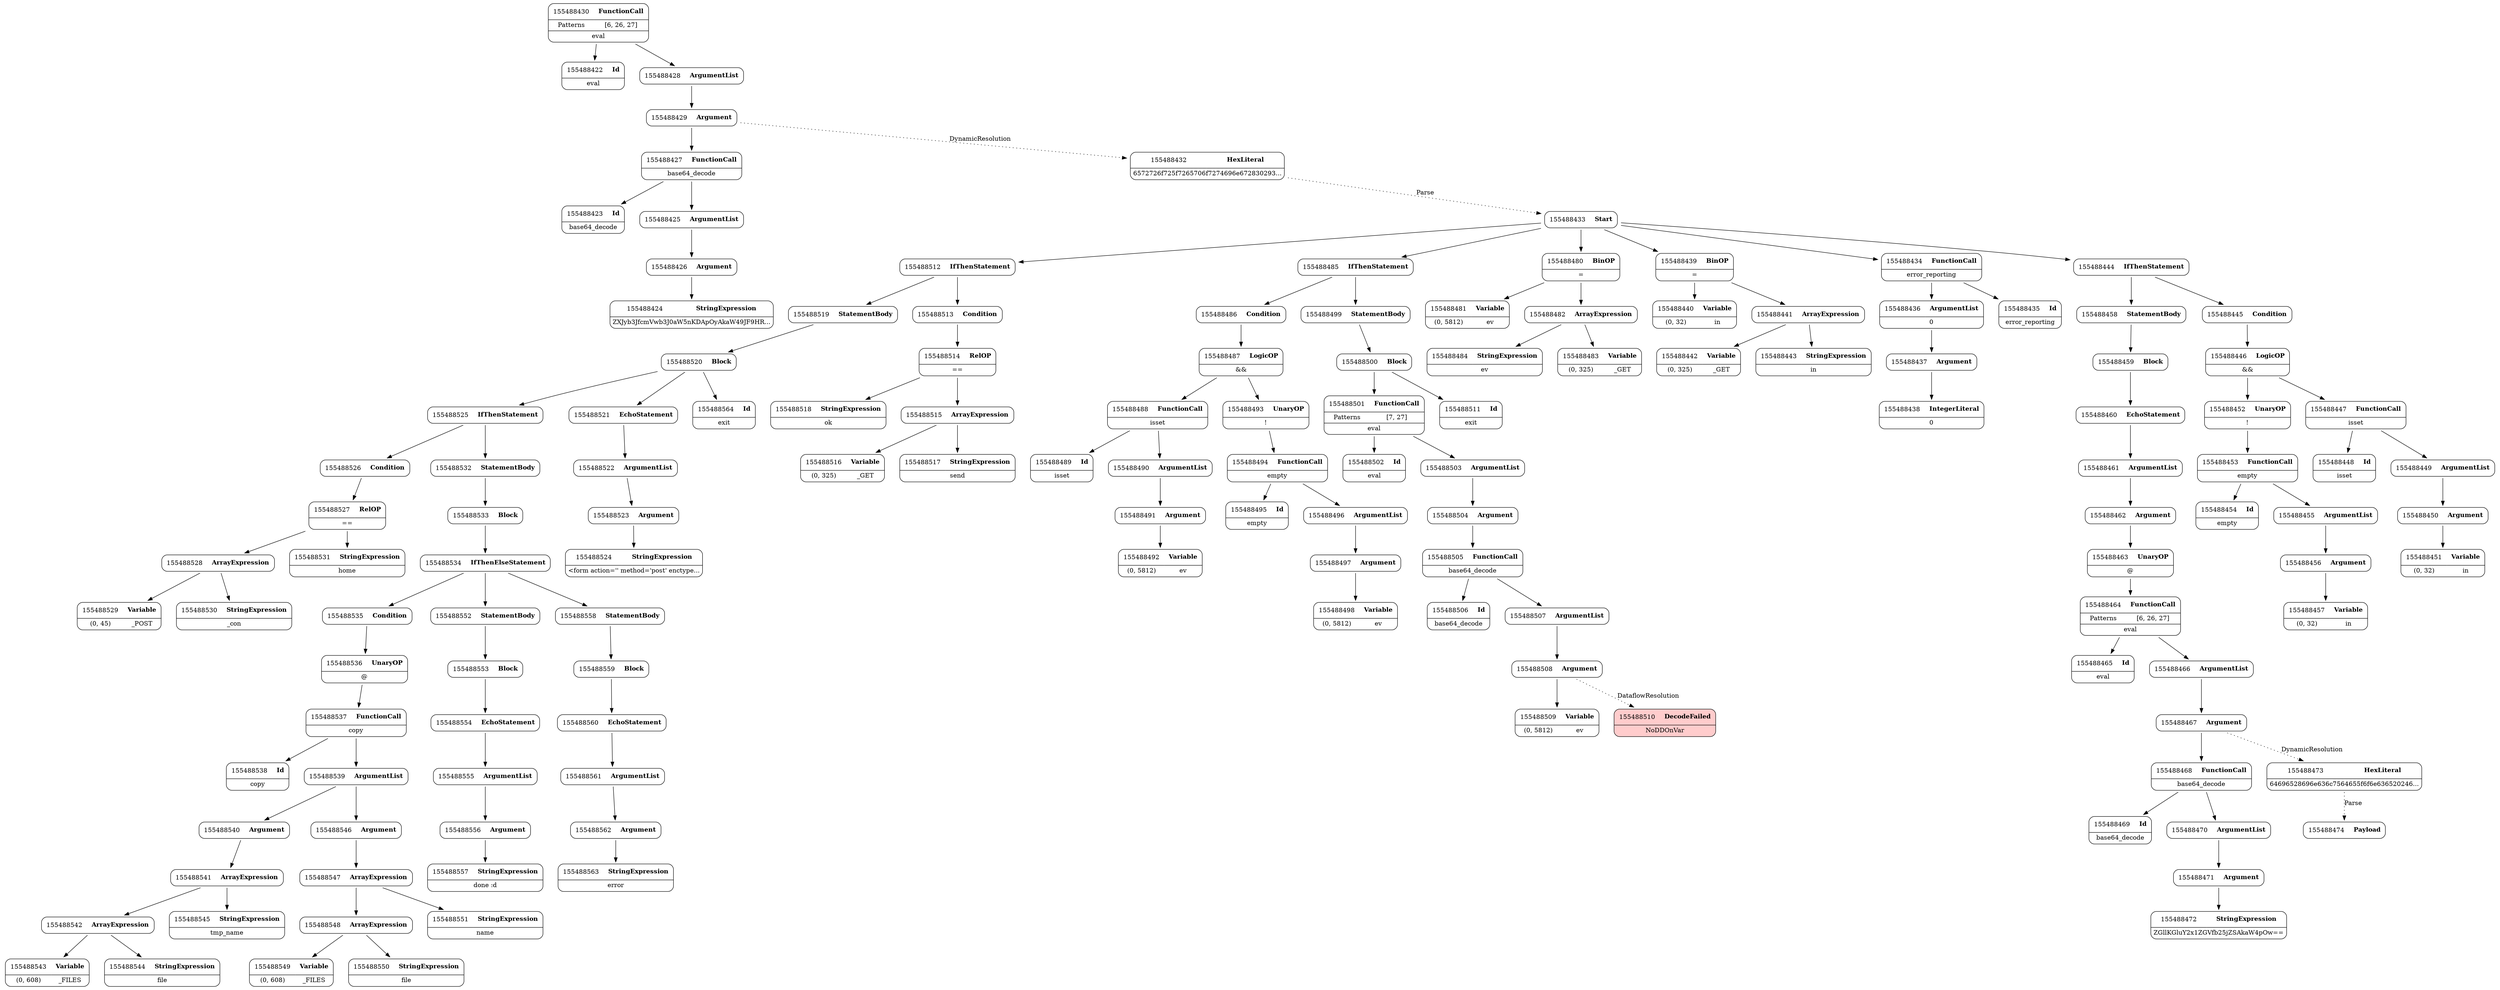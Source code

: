 digraph ast {
node [shape=none];
155488516 [label=<<TABLE border='1' cellspacing='0' cellpadding='10' style='rounded' ><TR><TD border='0'>155488516</TD><TD border='0'><B>Variable</B></TD></TR><HR/><TR><TD border='0' cellpadding='5'>(0, 325)</TD><TD border='0' cellpadding='5'>_GET</TD></TR></TABLE>>];
155488517 [label=<<TABLE border='1' cellspacing='0' cellpadding='10' style='rounded' ><TR><TD border='0'>155488517</TD><TD border='0'><B>StringExpression</B></TD></TR><HR/><TR><TD border='0' cellpadding='5' colspan='2'>send</TD></TR></TABLE>>];
155488518 [label=<<TABLE border='1' cellspacing='0' cellpadding='10' style='rounded' ><TR><TD border='0'>155488518</TD><TD border='0'><B>StringExpression</B></TD></TR><HR/><TR><TD border='0' cellpadding='5' colspan='2'>ok</TD></TR></TABLE>>];
155488519 [label=<<TABLE border='1' cellspacing='0' cellpadding='10' style='rounded' ><TR><TD border='0'>155488519</TD><TD border='0'><B>StatementBody</B></TD></TR></TABLE>>];
155488519 -> 155488520 [weight=2];
155488512 [label=<<TABLE border='1' cellspacing='0' cellpadding='10' style='rounded' ><TR><TD border='0'>155488512</TD><TD border='0'><B>IfThenStatement</B></TD></TR></TABLE>>];
155488512 -> 155488513 [weight=2];
155488512 -> 155488519 [weight=2];
155488513 [label=<<TABLE border='1' cellspacing='0' cellpadding='10' style='rounded' ><TR><TD border='0'>155488513</TD><TD border='0'><B>Condition</B></TD></TR></TABLE>>];
155488513 -> 155488514 [weight=2];
155488514 [label=<<TABLE border='1' cellspacing='0' cellpadding='10' style='rounded' ><TR><TD border='0'>155488514</TD><TD border='0'><B>RelOP</B></TD></TR><HR/><TR><TD border='0' cellpadding='5' colspan='2'>==</TD></TR></TABLE>>];
155488514 -> 155488515 [weight=2];
155488514 -> 155488518 [weight=2];
155488515 [label=<<TABLE border='1' cellspacing='0' cellpadding='10' style='rounded' ><TR><TD border='0'>155488515</TD><TD border='0'><B>ArrayExpression</B></TD></TR></TABLE>>];
155488515 -> 155488516 [weight=2];
155488515 -> 155488517 [weight=2];
155488524 [label=<<TABLE border='1' cellspacing='0' cellpadding='10' style='rounded' ><TR><TD border='0'>155488524</TD><TD border='0'><B>StringExpression</B></TD></TR><HR/><TR><TD border='0' cellpadding='5' colspan='2'>&lt;form action='' method='post' enctype...</TD></TR></TABLE>>];
155488525 [label=<<TABLE border='1' cellspacing='0' cellpadding='10' style='rounded' ><TR><TD border='0'>155488525</TD><TD border='0'><B>IfThenStatement</B></TD></TR></TABLE>>];
155488525 -> 155488526 [weight=2];
155488525 -> 155488532 [weight=2];
155488526 [label=<<TABLE border='1' cellspacing='0' cellpadding='10' style='rounded' ><TR><TD border='0'>155488526</TD><TD border='0'><B>Condition</B></TD></TR></TABLE>>];
155488526 -> 155488527 [weight=2];
155488527 [label=<<TABLE border='1' cellspacing='0' cellpadding='10' style='rounded' ><TR><TD border='0'>155488527</TD><TD border='0'><B>RelOP</B></TD></TR><HR/><TR><TD border='0' cellpadding='5' colspan='2'>==</TD></TR></TABLE>>];
155488527 -> 155488528 [weight=2];
155488527 -> 155488531 [weight=2];
155488520 [label=<<TABLE border='1' cellspacing='0' cellpadding='10' style='rounded' ><TR><TD border='0'>155488520</TD><TD border='0'><B>Block</B></TD></TR></TABLE>>];
155488520 -> 155488521 [weight=2];
155488520 -> 155488525 [weight=2];
155488520 -> 155488564 [weight=2];
155488521 [label=<<TABLE border='1' cellspacing='0' cellpadding='10' style='rounded' ><TR><TD border='0'>155488521</TD><TD border='0'><B>EchoStatement</B></TD></TR></TABLE>>];
155488521 -> 155488522 [weight=2];
155488522 [label=<<TABLE border='1' cellspacing='0' cellpadding='10' style='rounded' ><TR><TD border='0'>155488522</TD><TD border='0'><B>ArgumentList</B></TD></TR></TABLE>>];
155488522 -> 155488523 [weight=2];
155488523 [label=<<TABLE border='1' cellspacing='0' cellpadding='10' style='rounded' ><TR><TD border='0'>155488523</TD><TD border='0'><B>Argument</B></TD></TR></TABLE>>];
155488523 -> 155488524 [weight=2];
155488532 [label=<<TABLE border='1' cellspacing='0' cellpadding='10' style='rounded' ><TR><TD border='0'>155488532</TD><TD border='0'><B>StatementBody</B></TD></TR></TABLE>>];
155488532 -> 155488533 [weight=2];
155488533 [label=<<TABLE border='1' cellspacing='0' cellpadding='10' style='rounded' ><TR><TD border='0'>155488533</TD><TD border='0'><B>Block</B></TD></TR></TABLE>>];
155488533 -> 155488534 [weight=2];
155488534 [label=<<TABLE border='1' cellspacing='0' cellpadding='10' style='rounded' ><TR><TD border='0'>155488534</TD><TD border='0'><B>IfThenElseStatement</B></TD></TR></TABLE>>];
155488534 -> 155488535 [weight=2];
155488534 -> 155488552 [weight=2];
155488534 -> 155488558 [weight=2];
155488535 [label=<<TABLE border='1' cellspacing='0' cellpadding='10' style='rounded' ><TR><TD border='0'>155488535</TD><TD border='0'><B>Condition</B></TD></TR></TABLE>>];
155488535 -> 155488536 [weight=2];
155488528 [label=<<TABLE border='1' cellspacing='0' cellpadding='10' style='rounded' ><TR><TD border='0'>155488528</TD><TD border='0'><B>ArrayExpression</B></TD></TR></TABLE>>];
155488528 -> 155488529 [weight=2];
155488528 -> 155488530 [weight=2];
155488529 [label=<<TABLE border='1' cellspacing='0' cellpadding='10' style='rounded' ><TR><TD border='0'>155488529</TD><TD border='0'><B>Variable</B></TD></TR><HR/><TR><TD border='0' cellpadding='5'>(0, 45)</TD><TD border='0' cellpadding='5'>_POST</TD></TR></TABLE>>];
155488530 [label=<<TABLE border='1' cellspacing='0' cellpadding='10' style='rounded' ><TR><TD border='0'>155488530</TD><TD border='0'><B>StringExpression</B></TD></TR><HR/><TR><TD border='0' cellpadding='5' colspan='2'>_con</TD></TR></TABLE>>];
155488531 [label=<<TABLE border='1' cellspacing='0' cellpadding='10' style='rounded' ><TR><TD border='0'>155488531</TD><TD border='0'><B>StringExpression</B></TD></TR><HR/><TR><TD border='0' cellpadding='5' colspan='2'>home</TD></TR></TABLE>>];
155488540 [label=<<TABLE border='1' cellspacing='0' cellpadding='10' style='rounded' ><TR><TD border='0'>155488540</TD><TD border='0'><B>Argument</B></TD></TR></TABLE>>];
155488540 -> 155488541 [weight=2];
155488541 [label=<<TABLE border='1' cellspacing='0' cellpadding='10' style='rounded' ><TR><TD border='0'>155488541</TD><TD border='0'><B>ArrayExpression</B></TD></TR></TABLE>>];
155488541 -> 155488542 [weight=2];
155488541 -> 155488545 [weight=2];
155488542 [label=<<TABLE border='1' cellspacing='0' cellpadding='10' style='rounded' ><TR><TD border='0'>155488542</TD><TD border='0'><B>ArrayExpression</B></TD></TR></TABLE>>];
155488542 -> 155488543 [weight=2];
155488542 -> 155488544 [weight=2];
155488543 [label=<<TABLE border='1' cellspacing='0' cellpadding='10' style='rounded' ><TR><TD border='0'>155488543</TD><TD border='0'><B>Variable</B></TD></TR><HR/><TR><TD border='0' cellpadding='5'>(0, 608)</TD><TD border='0' cellpadding='5'>_FILES</TD></TR></TABLE>>];
155488536 [label=<<TABLE border='1' cellspacing='0' cellpadding='10' style='rounded' ><TR><TD border='0'>155488536</TD><TD border='0'><B>UnaryOP</B></TD></TR><HR/><TR><TD border='0' cellpadding='5' colspan='2'>@</TD></TR></TABLE>>];
155488536 -> 155488537 [weight=2];
155488537 [label=<<TABLE border='1' cellspacing='0' cellpadding='10' style='rounded' ><TR><TD border='0'>155488537</TD><TD border='0'><B>FunctionCall</B></TD></TR><HR/><TR><TD border='0' cellpadding='5' colspan='2'>copy</TD></TR></TABLE>>];
155488537 -> 155488538 [weight=2];
155488537 -> 155488539 [weight=2];
155488538 [label=<<TABLE border='1' cellspacing='0' cellpadding='10' style='rounded' ><TR><TD border='0'>155488538</TD><TD border='0'><B>Id</B></TD></TR><HR/><TR><TD border='0' cellpadding='5' colspan='2'>copy</TD></TR></TABLE>>];
155488539 [label=<<TABLE border='1' cellspacing='0' cellpadding='10' style='rounded' ><TR><TD border='0'>155488539</TD><TD border='0'><B>ArgumentList</B></TD></TR></TABLE>>];
155488539 -> 155488540 [weight=2];
155488539 -> 155488546 [weight=2];
155488548 [label=<<TABLE border='1' cellspacing='0' cellpadding='10' style='rounded' ><TR><TD border='0'>155488548</TD><TD border='0'><B>ArrayExpression</B></TD></TR></TABLE>>];
155488548 -> 155488549 [weight=2];
155488548 -> 155488550 [weight=2];
155488549 [label=<<TABLE border='1' cellspacing='0' cellpadding='10' style='rounded' ><TR><TD border='0'>155488549</TD><TD border='0'><B>Variable</B></TD></TR><HR/><TR><TD border='0' cellpadding='5'>(0, 608)</TD><TD border='0' cellpadding='5'>_FILES</TD></TR></TABLE>>];
155488550 [label=<<TABLE border='1' cellspacing='0' cellpadding='10' style='rounded' ><TR><TD border='0'>155488550</TD><TD border='0'><B>StringExpression</B></TD></TR><HR/><TR><TD border='0' cellpadding='5' colspan='2'>file</TD></TR></TABLE>>];
155488551 [label=<<TABLE border='1' cellspacing='0' cellpadding='10' style='rounded' ><TR><TD border='0'>155488551</TD><TD border='0'><B>StringExpression</B></TD></TR><HR/><TR><TD border='0' cellpadding='5' colspan='2'>name</TD></TR></TABLE>>];
155488544 [label=<<TABLE border='1' cellspacing='0' cellpadding='10' style='rounded' ><TR><TD border='0'>155488544</TD><TD border='0'><B>StringExpression</B></TD></TR><HR/><TR><TD border='0' cellpadding='5' colspan='2'>file</TD></TR></TABLE>>];
155488545 [label=<<TABLE border='1' cellspacing='0' cellpadding='10' style='rounded' ><TR><TD border='0'>155488545</TD><TD border='0'><B>StringExpression</B></TD></TR><HR/><TR><TD border='0' cellpadding='5' colspan='2'>tmp_name</TD></TR></TABLE>>];
155488546 [label=<<TABLE border='1' cellspacing='0' cellpadding='10' style='rounded' ><TR><TD border='0'>155488546</TD><TD border='0'><B>Argument</B></TD></TR></TABLE>>];
155488546 -> 155488547 [weight=2];
155488547 [label=<<TABLE border='1' cellspacing='0' cellpadding='10' style='rounded' ><TR><TD border='0'>155488547</TD><TD border='0'><B>ArrayExpression</B></TD></TR></TABLE>>];
155488547 -> 155488548 [weight=2];
155488547 -> 155488551 [weight=2];
155488556 [label=<<TABLE border='1' cellspacing='0' cellpadding='10' style='rounded' ><TR><TD border='0'>155488556</TD><TD border='0'><B>Argument</B></TD></TR></TABLE>>];
155488556 -> 155488557 [weight=2];
155488557 [label=<<TABLE border='1' cellspacing='0' cellpadding='10' style='rounded' ><TR><TD border='0'>155488557</TD><TD border='0'><B>StringExpression</B></TD></TR><HR/><TR><TD border='0' cellpadding='5' colspan='2'>done :d</TD></TR></TABLE>>];
155488558 [label=<<TABLE border='1' cellspacing='0' cellpadding='10' style='rounded' ><TR><TD border='0'>155488558</TD><TD border='0'><B>StatementBody</B></TD></TR></TABLE>>];
155488558 -> 155488559 [weight=2];
155488559 [label=<<TABLE border='1' cellspacing='0' cellpadding='10' style='rounded' ><TR><TD border='0'>155488559</TD><TD border='0'><B>Block</B></TD></TR></TABLE>>];
155488559 -> 155488560 [weight=2];
155488552 [label=<<TABLE border='1' cellspacing='0' cellpadding='10' style='rounded' ><TR><TD border='0'>155488552</TD><TD border='0'><B>StatementBody</B></TD></TR></TABLE>>];
155488552 -> 155488553 [weight=2];
155488553 [label=<<TABLE border='1' cellspacing='0' cellpadding='10' style='rounded' ><TR><TD border='0'>155488553</TD><TD border='0'><B>Block</B></TD></TR></TABLE>>];
155488553 -> 155488554 [weight=2];
155488554 [label=<<TABLE border='1' cellspacing='0' cellpadding='10' style='rounded' ><TR><TD border='0'>155488554</TD><TD border='0'><B>EchoStatement</B></TD></TR></TABLE>>];
155488554 -> 155488555 [weight=2];
155488555 [label=<<TABLE border='1' cellspacing='0' cellpadding='10' style='rounded' ><TR><TD border='0'>155488555</TD><TD border='0'><B>ArgumentList</B></TD></TR></TABLE>>];
155488555 -> 155488556 [weight=2];
155488564 [label=<<TABLE border='1' cellspacing='0' cellpadding='10' style='rounded' ><TR><TD border='0'>155488564</TD><TD border='0'><B>Id</B></TD></TR><HR/><TR><TD border='0' cellpadding='5' colspan='2'>exit</TD></TR></TABLE>>];
155488560 [label=<<TABLE border='1' cellspacing='0' cellpadding='10' style='rounded' ><TR><TD border='0'>155488560</TD><TD border='0'><B>EchoStatement</B></TD></TR></TABLE>>];
155488560 -> 155488561 [weight=2];
155488561 [label=<<TABLE border='1' cellspacing='0' cellpadding='10' style='rounded' ><TR><TD border='0'>155488561</TD><TD border='0'><B>ArgumentList</B></TD></TR></TABLE>>];
155488561 -> 155488562 [weight=2];
155488562 [label=<<TABLE border='1' cellspacing='0' cellpadding='10' style='rounded' ><TR><TD border='0'>155488562</TD><TD border='0'><B>Argument</B></TD></TR></TABLE>>];
155488562 -> 155488563 [weight=2];
155488563 [label=<<TABLE border='1' cellspacing='0' cellpadding='10' style='rounded' ><TR><TD border='0'>155488563</TD><TD border='0'><B>StringExpression</B></TD></TR><HR/><TR><TD border='0' cellpadding='5' colspan='2'>error</TD></TR></TABLE>>];
155488452 [label=<<TABLE border='1' cellspacing='0' cellpadding='10' style='rounded' ><TR><TD border='0'>155488452</TD><TD border='0'><B>UnaryOP</B></TD></TR><HR/><TR><TD border='0' cellpadding='5' colspan='2'>!</TD></TR></TABLE>>];
155488452 -> 155488453 [weight=2];
155488453 [label=<<TABLE border='1' cellspacing='0' cellpadding='10' style='rounded' ><TR><TD border='0'>155488453</TD><TD border='0'><B>FunctionCall</B></TD></TR><HR/><TR><TD border='0' cellpadding='5' colspan='2'>empty</TD></TR></TABLE>>];
155488453 -> 155488454 [weight=2];
155488453 -> 155488455 [weight=2];
155488454 [label=<<TABLE border='1' cellspacing='0' cellpadding='10' style='rounded' ><TR><TD border='0'>155488454</TD><TD border='0'><B>Id</B></TD></TR><HR/><TR><TD border='0' cellpadding='5' colspan='2'>empty</TD></TR></TABLE>>];
155488455 [label=<<TABLE border='1' cellspacing='0' cellpadding='10' style='rounded' ><TR><TD border='0'>155488455</TD><TD border='0'><B>ArgumentList</B></TD></TR></TABLE>>];
155488455 -> 155488456 [weight=2];
155488448 [label=<<TABLE border='1' cellspacing='0' cellpadding='10' style='rounded' ><TR><TD border='0'>155488448</TD><TD border='0'><B>Id</B></TD></TR><HR/><TR><TD border='0' cellpadding='5' colspan='2'>isset</TD></TR></TABLE>>];
155488449 [label=<<TABLE border='1' cellspacing='0' cellpadding='10' style='rounded' ><TR><TD border='0'>155488449</TD><TD border='0'><B>ArgumentList</B></TD></TR></TABLE>>];
155488449 -> 155488450 [weight=2];
155488450 [label=<<TABLE border='1' cellspacing='0' cellpadding='10' style='rounded' ><TR><TD border='0'>155488450</TD><TD border='0'><B>Argument</B></TD></TR></TABLE>>];
155488450 -> 155488451 [weight=2];
155488451 [label=<<TABLE border='1' cellspacing='0' cellpadding='10' style='rounded' ><TR><TD border='0'>155488451</TD><TD border='0'><B>Variable</B></TD></TR><HR/><TR><TD border='0' cellpadding='5'>(0, 32)</TD><TD border='0' cellpadding='5'>in</TD></TR></TABLE>>];
155488460 [label=<<TABLE border='1' cellspacing='0' cellpadding='10' style='rounded' ><TR><TD border='0'>155488460</TD><TD border='0'><B>EchoStatement</B></TD></TR></TABLE>>];
155488460 -> 155488461 [weight=2];
155488461 [label=<<TABLE border='1' cellspacing='0' cellpadding='10' style='rounded' ><TR><TD border='0'>155488461</TD><TD border='0'><B>ArgumentList</B></TD></TR></TABLE>>];
155488461 -> 155488462 [weight=2];
155488462 [label=<<TABLE border='1' cellspacing='0' cellpadding='10' style='rounded' ><TR><TD border='0'>155488462</TD><TD border='0'><B>Argument</B></TD></TR></TABLE>>];
155488462 -> 155488463 [weight=2];
155488463 [label=<<TABLE border='1' cellspacing='0' cellpadding='10' style='rounded' ><TR><TD border='0'>155488463</TD><TD border='0'><B>UnaryOP</B></TD></TR><HR/><TR><TD border='0' cellpadding='5' colspan='2'>@</TD></TR></TABLE>>];
155488463 -> 155488464 [weight=2];
155488456 [label=<<TABLE border='1' cellspacing='0' cellpadding='10' style='rounded' ><TR><TD border='0'>155488456</TD><TD border='0'><B>Argument</B></TD></TR></TABLE>>];
155488456 -> 155488457 [weight=2];
155488457 [label=<<TABLE border='1' cellspacing='0' cellpadding='10' style='rounded' ><TR><TD border='0'>155488457</TD><TD border='0'><B>Variable</B></TD></TR><HR/><TR><TD border='0' cellpadding='5'>(0, 32)</TD><TD border='0' cellpadding='5'>in</TD></TR></TABLE>>];
155488458 [label=<<TABLE border='1' cellspacing='0' cellpadding='10' style='rounded' ><TR><TD border='0'>155488458</TD><TD border='0'><B>StatementBody</B></TD></TR></TABLE>>];
155488458 -> 155488459 [weight=2];
155488459 [label=<<TABLE border='1' cellspacing='0' cellpadding='10' style='rounded' ><TR><TD border='0'>155488459</TD><TD border='0'><B>Block</B></TD></TR></TABLE>>];
155488459 -> 155488460 [weight=2];
155488468 [label=<<TABLE border='1' cellspacing='0' cellpadding='10' style='rounded' ><TR><TD border='0'>155488468</TD><TD border='0'><B>FunctionCall</B></TD></TR><HR/><TR><TD border='0' cellpadding='5' colspan='2'>base64_decode</TD></TR></TABLE>>];
155488468 -> 155488469 [weight=2];
155488468 -> 155488470 [weight=2];
155488469 [label=<<TABLE border='1' cellspacing='0' cellpadding='10' style='rounded' ><TR><TD border='0'>155488469</TD><TD border='0'><B>Id</B></TD></TR><HR/><TR><TD border='0' cellpadding='5' colspan='2'>base64_decode</TD></TR></TABLE>>];
155488470 [label=<<TABLE border='1' cellspacing='0' cellpadding='10' style='rounded' ><TR><TD border='0'>155488470</TD><TD border='0'><B>ArgumentList</B></TD></TR></TABLE>>];
155488470 -> 155488471 [weight=2];
155488471 [label=<<TABLE border='1' cellspacing='0' cellpadding='10' style='rounded' ><TR><TD border='0'>155488471</TD><TD border='0'><B>Argument</B></TD></TR></TABLE>>];
155488471 -> 155488472 [weight=2];
155488464 [label=<<TABLE border='1' cellspacing='0' cellpadding='10' style='rounded' ><TR><TD border='0'>155488464</TD><TD border='0'><B>FunctionCall</B></TD></TR><HR/><TR><TD border='0' cellpadding='5'>Patterns</TD><TD border='0' cellpadding='5'>[6, 26, 27]</TD></TR><HR/><TR><TD border='0' cellpadding='5' colspan='2'>eval</TD></TR></TABLE>>];
155488464 -> 155488465 [weight=2];
155488464 -> 155488466 [weight=2];
155488465 [label=<<TABLE border='1' cellspacing='0' cellpadding='10' style='rounded' ><TR><TD border='0'>155488465</TD><TD border='0'><B>Id</B></TD></TR><HR/><TR><TD border='0' cellpadding='5' colspan='2'>eval</TD></TR></TABLE>>];
155488466 [label=<<TABLE border='1' cellspacing='0' cellpadding='10' style='rounded' ><TR><TD border='0'>155488466</TD><TD border='0'><B>ArgumentList</B></TD></TR></TABLE>>];
155488466 -> 155488467 [weight=2];
155488467 [label=<<TABLE border='1' cellspacing='0' cellpadding='10' style='rounded' ><TR><TD border='0'>155488467</TD><TD border='0'><B>Argument</B></TD></TR></TABLE>>];
155488467 -> 155488468 [weight=2];
155488467 -> 155488473 [style=dotted,label=DynamicResolution];
155488472 [label=<<TABLE border='1' cellspacing='0' cellpadding='10' style='rounded' ><TR><TD border='0'>155488472</TD><TD border='0'><B>StringExpression</B></TD></TR><HR/><TR><TD border='0' cellpadding='5' colspan='2'>ZGllKGluY2x1ZGVfb25jZSAkaW4pOw==</TD></TR></TABLE>>];
155488473 [label=<<TABLE border='1' cellspacing='0' cellpadding='10' style='rounded' ><TR><TD border='0'>155488473</TD><TD border='0'><B>HexLiteral</B></TD></TR><HR/><TR><TD border='0' cellpadding='5' colspan='2'>64696528696e636c7564655f6f6e636520246...</TD></TR></TABLE>>];
155488473 -> 155488474 [style=dotted,label=Parse];
155488474 [label=<<TABLE border='1' cellspacing='0' cellpadding='10' style='rounded' ><TR><TD border='0'>155488474</TD><TD border='0'><B>Payload</B></TD></TR></TABLE>>];
155488484 [label=<<TABLE border='1' cellspacing='0' cellpadding='10' style='rounded' ><TR><TD border='0'>155488484</TD><TD border='0'><B>StringExpression</B></TD></TR><HR/><TR><TD border='0' cellpadding='5' colspan='2'>ev</TD></TR></TABLE>>];
155488485 [label=<<TABLE border='1' cellspacing='0' cellpadding='10' style='rounded' ><TR><TD border='0'>155488485</TD><TD border='0'><B>IfThenStatement</B></TD></TR></TABLE>>];
155488485 -> 155488486 [weight=2];
155488485 -> 155488499 [weight=2];
155488486 [label=<<TABLE border='1' cellspacing='0' cellpadding='10' style='rounded' ><TR><TD border='0'>155488486</TD><TD border='0'><B>Condition</B></TD></TR></TABLE>>];
155488486 -> 155488487 [weight=2];
155488487 [label=<<TABLE border='1' cellspacing='0' cellpadding='10' style='rounded' ><TR><TD border='0'>155488487</TD><TD border='0'><B>LogicOP</B></TD></TR><HR/><TR><TD border='0' cellpadding='5' colspan='2'>&amp;&amp;</TD></TR></TABLE>>];
155488487 -> 155488488 [weight=2];
155488487 -> 155488493 [weight=2];
155488480 [label=<<TABLE border='1' cellspacing='0' cellpadding='10' style='rounded' ><TR><TD border='0'>155488480</TD><TD border='0'><B>BinOP</B></TD></TR><HR/><TR><TD border='0' cellpadding='5' colspan='2'>=</TD></TR></TABLE>>];
155488480 -> 155488481 [weight=2];
155488480 -> 155488482 [weight=2];
155488481 [label=<<TABLE border='1' cellspacing='0' cellpadding='10' style='rounded' ><TR><TD border='0'>155488481</TD><TD border='0'><B>Variable</B></TD></TR><HR/><TR><TD border='0' cellpadding='5'>(0, 5812)</TD><TD border='0' cellpadding='5'>ev</TD></TR></TABLE>>];
155488482 [label=<<TABLE border='1' cellspacing='0' cellpadding='10' style='rounded' ><TR><TD border='0'>155488482</TD><TD border='0'><B>ArrayExpression</B></TD></TR></TABLE>>];
155488482 -> 155488483 [weight=2];
155488482 -> 155488484 [weight=2];
155488483 [label=<<TABLE border='1' cellspacing='0' cellpadding='10' style='rounded' ><TR><TD border='0'>155488483</TD><TD border='0'><B>Variable</B></TD></TR><HR/><TR><TD border='0' cellpadding='5'>(0, 325)</TD><TD border='0' cellpadding='5'>_GET</TD></TR></TABLE>>];
155488492 [label=<<TABLE border='1' cellspacing='0' cellpadding='10' style='rounded' ><TR><TD border='0'>155488492</TD><TD border='0'><B>Variable</B></TD></TR><HR/><TR><TD border='0' cellpadding='5'>(0, 5812)</TD><TD border='0' cellpadding='5'>ev</TD></TR></TABLE>>];
155488493 [label=<<TABLE border='1' cellspacing='0' cellpadding='10' style='rounded' ><TR><TD border='0'>155488493</TD><TD border='0'><B>UnaryOP</B></TD></TR><HR/><TR><TD border='0' cellpadding='5' colspan='2'>!</TD></TR></TABLE>>];
155488493 -> 155488494 [weight=2];
155488494 [label=<<TABLE border='1' cellspacing='0' cellpadding='10' style='rounded' ><TR><TD border='0'>155488494</TD><TD border='0'><B>FunctionCall</B></TD></TR><HR/><TR><TD border='0' cellpadding='5' colspan='2'>empty</TD></TR></TABLE>>];
155488494 -> 155488495 [weight=2];
155488494 -> 155488496 [weight=2];
155488495 [label=<<TABLE border='1' cellspacing='0' cellpadding='10' style='rounded' ><TR><TD border='0'>155488495</TD><TD border='0'><B>Id</B></TD></TR><HR/><TR><TD border='0' cellpadding='5' colspan='2'>empty</TD></TR></TABLE>>];
155488488 [label=<<TABLE border='1' cellspacing='0' cellpadding='10' style='rounded' ><TR><TD border='0'>155488488</TD><TD border='0'><B>FunctionCall</B></TD></TR><HR/><TR><TD border='0' cellpadding='5' colspan='2'>isset</TD></TR></TABLE>>];
155488488 -> 155488489 [weight=2];
155488488 -> 155488490 [weight=2];
155488489 [label=<<TABLE border='1' cellspacing='0' cellpadding='10' style='rounded' ><TR><TD border='0'>155488489</TD><TD border='0'><B>Id</B></TD></TR><HR/><TR><TD border='0' cellpadding='5' colspan='2'>isset</TD></TR></TABLE>>];
155488490 [label=<<TABLE border='1' cellspacing='0' cellpadding='10' style='rounded' ><TR><TD border='0'>155488490</TD><TD border='0'><B>ArgumentList</B></TD></TR></TABLE>>];
155488490 -> 155488491 [weight=2];
155488491 [label=<<TABLE border='1' cellspacing='0' cellpadding='10' style='rounded' ><TR><TD border='0'>155488491</TD><TD border='0'><B>Argument</B></TD></TR></TABLE>>];
155488491 -> 155488492 [weight=2];
155488500 [label=<<TABLE border='1' cellspacing='0' cellpadding='10' style='rounded' ><TR><TD border='0'>155488500</TD><TD border='0'><B>Block</B></TD></TR></TABLE>>];
155488500 -> 155488501 [weight=2];
155488500 -> 155488511 [weight=2];
155488501 [label=<<TABLE border='1' cellspacing='0' cellpadding='10' style='rounded' ><TR><TD border='0'>155488501</TD><TD border='0'><B>FunctionCall</B></TD></TR><HR/><TR><TD border='0' cellpadding='5'>Patterns</TD><TD border='0' cellpadding='5'>[7, 27]</TD></TR><HR/><TR><TD border='0' cellpadding='5' colspan='2'>eval</TD></TR></TABLE>>];
155488501 -> 155488502 [weight=2];
155488501 -> 155488503 [weight=2];
155488502 [label=<<TABLE border='1' cellspacing='0' cellpadding='10' style='rounded' ><TR><TD border='0'>155488502</TD><TD border='0'><B>Id</B></TD></TR><HR/><TR><TD border='0' cellpadding='5' colspan='2'>eval</TD></TR></TABLE>>];
155488503 [label=<<TABLE border='1' cellspacing='0' cellpadding='10' style='rounded' ><TR><TD border='0'>155488503</TD><TD border='0'><B>ArgumentList</B></TD></TR></TABLE>>];
155488503 -> 155488504 [weight=2];
155488496 [label=<<TABLE border='1' cellspacing='0' cellpadding='10' style='rounded' ><TR><TD border='0'>155488496</TD><TD border='0'><B>ArgumentList</B></TD></TR></TABLE>>];
155488496 -> 155488497 [weight=2];
155488497 [label=<<TABLE border='1' cellspacing='0' cellpadding='10' style='rounded' ><TR><TD border='0'>155488497</TD><TD border='0'><B>Argument</B></TD></TR></TABLE>>];
155488497 -> 155488498 [weight=2];
155488498 [label=<<TABLE border='1' cellspacing='0' cellpadding='10' style='rounded' ><TR><TD border='0'>155488498</TD><TD border='0'><B>Variable</B></TD></TR><HR/><TR><TD border='0' cellpadding='5'>(0, 5812)</TD><TD border='0' cellpadding='5'>ev</TD></TR></TABLE>>];
155488499 [label=<<TABLE border='1' cellspacing='0' cellpadding='10' style='rounded' ><TR><TD border='0'>155488499</TD><TD border='0'><B>StatementBody</B></TD></TR></TABLE>>];
155488499 -> 155488500 [weight=2];
155488508 [label=<<TABLE border='1' cellspacing='0' cellpadding='10' style='rounded' ><TR><TD border='0'>155488508</TD><TD border='0'><B>Argument</B></TD></TR></TABLE>>];
155488508 -> 155488509 [weight=2];
155488508 -> 155488510 [style=dotted,label=DataflowResolution];
155488509 [label=<<TABLE border='1' cellspacing='0' cellpadding='10' style='rounded' ><TR><TD border='0'>155488509</TD><TD border='0'><B>Variable</B></TD></TR><HR/><TR><TD border='0' cellpadding='5'>(0, 5812)</TD><TD border='0' cellpadding='5'>ev</TD></TR></TABLE>>];
155488510 [label=<<TABLE border='1' cellspacing='0' cellpadding='10' style='rounded' bgcolor='#FFCCCC' ><TR><TD border='0'>155488510</TD><TD border='0'><B>DecodeFailed</B></TD></TR><HR/><TR><TD border='0' cellpadding='5' colspan='2'>NoDDOnVar</TD></TR></TABLE>>];
155488511 [label=<<TABLE border='1' cellspacing='0' cellpadding='10' style='rounded' ><TR><TD border='0'>155488511</TD><TD border='0'><B>Id</B></TD></TR><HR/><TR><TD border='0' cellpadding='5' colspan='2'>exit</TD></TR></TABLE>>];
155488504 [label=<<TABLE border='1' cellspacing='0' cellpadding='10' style='rounded' ><TR><TD border='0'>155488504</TD><TD border='0'><B>Argument</B></TD></TR></TABLE>>];
155488504 -> 155488505 [weight=2];
155488505 [label=<<TABLE border='1' cellspacing='0' cellpadding='10' style='rounded' ><TR><TD border='0'>155488505</TD><TD border='0'><B>FunctionCall</B></TD></TR><HR/><TR><TD border='0' cellpadding='5' colspan='2'>base64_decode</TD></TR></TABLE>>];
155488505 -> 155488506 [weight=2];
155488505 -> 155488507 [weight=2];
155488506 [label=<<TABLE border='1' cellspacing='0' cellpadding='10' style='rounded' ><TR><TD border='0'>155488506</TD><TD border='0'><B>Id</B></TD></TR><HR/><TR><TD border='0' cellpadding='5' colspan='2'>base64_decode</TD></TR></TABLE>>];
155488507 [label=<<TABLE border='1' cellspacing='0' cellpadding='10' style='rounded' ><TR><TD border='0'>155488507</TD><TD border='0'><B>ArgumentList</B></TD></TR></TABLE>>];
155488507 -> 155488508 [weight=2];
155488422 [label=<<TABLE border='1' cellspacing='0' cellpadding='10' style='rounded' ><TR><TD border='0'>155488422</TD><TD border='0'><B>Id</B></TD></TR><HR/><TR><TD border='0' cellpadding='5' colspan='2'>eval</TD></TR></TABLE>>];
155488423 [label=<<TABLE border='1' cellspacing='0' cellpadding='10' style='rounded' ><TR><TD border='0'>155488423</TD><TD border='0'><B>Id</B></TD></TR><HR/><TR><TD border='0' cellpadding='5' colspan='2'>base64_decode</TD></TR></TABLE>>];
155488428 [label=<<TABLE border='1' cellspacing='0' cellpadding='10' style='rounded' ><TR><TD border='0'>155488428</TD><TD border='0'><B>ArgumentList</B></TD></TR></TABLE>>];
155488428 -> 155488429 [weight=2];
155488429 [label=<<TABLE border='1' cellspacing='0' cellpadding='10' style='rounded' ><TR><TD border='0'>155488429</TD><TD border='0'><B>Argument</B></TD></TR></TABLE>>];
155488429 -> 155488427 [weight=2];
155488429 -> 155488432 [style=dotted,label=DynamicResolution];
155488430 [label=<<TABLE border='1' cellspacing='0' cellpadding='10' style='rounded' ><TR><TD border='0'>155488430</TD><TD border='0'><B>FunctionCall</B></TD></TR><HR/><TR><TD border='0' cellpadding='5'>Patterns</TD><TD border='0' cellpadding='5'>[6, 26, 27]</TD></TR><HR/><TR><TD border='0' cellpadding='5' colspan='2'>eval</TD></TR></TABLE>>];
155488430 -> 155488422 [weight=2];
155488430 -> 155488428 [weight=2];
155488424 [label=<<TABLE border='1' cellspacing='0' cellpadding='10' style='rounded' ><TR><TD border='0'>155488424</TD><TD border='0'><B>StringExpression</B></TD></TR><HR/><TR><TD border='0' cellpadding='5' colspan='2'>ZXJyb3JfcmVwb3J0aW5nKDApOyAkaW49JF9HR...</TD></TR></TABLE>>];
155488425 [label=<<TABLE border='1' cellspacing='0' cellpadding='10' style='rounded' ><TR><TD border='0'>155488425</TD><TD border='0'><B>ArgumentList</B></TD></TR></TABLE>>];
155488425 -> 155488426 [weight=2];
155488426 [label=<<TABLE border='1' cellspacing='0' cellpadding='10' style='rounded' ><TR><TD border='0'>155488426</TD><TD border='0'><B>Argument</B></TD></TR></TABLE>>];
155488426 -> 155488424 [weight=2];
155488427 [label=<<TABLE border='1' cellspacing='0' cellpadding='10' style='rounded' ><TR><TD border='0'>155488427</TD><TD border='0'><B>FunctionCall</B></TD></TR><HR/><TR><TD border='0' cellpadding='5' colspan='2'>base64_decode</TD></TR></TABLE>>];
155488427 -> 155488423 [weight=2];
155488427 -> 155488425 [weight=2];
155488436 [label=<<TABLE border='1' cellspacing='0' cellpadding='10' style='rounded' ><TR><TD border='0'>155488436</TD><TD border='0'><B>ArgumentList</B></TD></TR><HR/><TR><TD border='0' cellpadding='5' colspan='2'>0</TD></TR></TABLE>>];
155488436 -> 155488437 [weight=2];
155488437 [label=<<TABLE border='1' cellspacing='0' cellpadding='10' style='rounded' ><TR><TD border='0'>155488437</TD><TD border='0'><B>Argument</B></TD></TR></TABLE>>];
155488437 -> 155488438 [weight=2];
155488438 [label=<<TABLE border='1' cellspacing='0' cellpadding='10' style='rounded' ><TR><TD border='0'>155488438</TD><TD border='0'><B>IntegerLiteral</B></TD></TR><HR/><TR><TD border='0' cellpadding='5' colspan='2'>0</TD></TR></TABLE>>];
155488439 [label=<<TABLE border='1' cellspacing='0' cellpadding='10' style='rounded' ><TR><TD border='0'>155488439</TD><TD border='0'><B>BinOP</B></TD></TR><HR/><TR><TD border='0' cellpadding='5' colspan='2'>=</TD></TR></TABLE>>];
155488439 -> 155488440 [weight=2];
155488439 -> 155488441 [weight=2];
155488432 [label=<<TABLE border='1' cellspacing='0' cellpadding='10' style='rounded' ><TR><TD border='0'>155488432</TD><TD border='0'><B>HexLiteral</B></TD></TR><HR/><TR><TD border='0' cellpadding='5' colspan='2'>6572726f725f7265706f7274696e672830293...</TD></TR></TABLE>>];
155488432 -> 155488433 [style=dotted,label=Parse];
155488433 [label=<<TABLE border='1' cellspacing='0' cellpadding='10' style='rounded' ><TR><TD border='0'>155488433</TD><TD border='0'><B>Start</B></TD></TR></TABLE>>];
155488433 -> 155488434 [weight=2];
155488433 -> 155488439 [weight=2];
155488433 -> 155488444 [weight=2];
155488433 -> 155488480 [weight=2];
155488433 -> 155488485 [weight=2];
155488433 -> 155488512 [weight=2];
155488434 [label=<<TABLE border='1' cellspacing='0' cellpadding='10' style='rounded' ><TR><TD border='0'>155488434</TD><TD border='0'><B>FunctionCall</B></TD></TR><HR/><TR><TD border='0' cellpadding='5' colspan='2'>error_reporting</TD></TR></TABLE>>];
155488434 -> 155488435 [weight=2];
155488434 -> 155488436 [weight=2];
155488435 [label=<<TABLE border='1' cellspacing='0' cellpadding='10' style='rounded' ><TR><TD border='0'>155488435</TD><TD border='0'><B>Id</B></TD></TR><HR/><TR><TD border='0' cellpadding='5' colspan='2'>error_reporting</TD></TR></TABLE>>];
155488444 [label=<<TABLE border='1' cellspacing='0' cellpadding='10' style='rounded' ><TR><TD border='0'>155488444</TD><TD border='0'><B>IfThenStatement</B></TD></TR></TABLE>>];
155488444 -> 155488445 [weight=2];
155488444 -> 155488458 [weight=2];
155488445 [label=<<TABLE border='1' cellspacing='0' cellpadding='10' style='rounded' ><TR><TD border='0'>155488445</TD><TD border='0'><B>Condition</B></TD></TR></TABLE>>];
155488445 -> 155488446 [weight=2];
155488446 [label=<<TABLE border='1' cellspacing='0' cellpadding='10' style='rounded' ><TR><TD border='0'>155488446</TD><TD border='0'><B>LogicOP</B></TD></TR><HR/><TR><TD border='0' cellpadding='5' colspan='2'>&amp;&amp;</TD></TR></TABLE>>];
155488446 -> 155488447 [weight=2];
155488446 -> 155488452 [weight=2];
155488447 [label=<<TABLE border='1' cellspacing='0' cellpadding='10' style='rounded' ><TR><TD border='0'>155488447</TD><TD border='0'><B>FunctionCall</B></TD></TR><HR/><TR><TD border='0' cellpadding='5' colspan='2'>isset</TD></TR></TABLE>>];
155488447 -> 155488448 [weight=2];
155488447 -> 155488449 [weight=2];
155488440 [label=<<TABLE border='1' cellspacing='0' cellpadding='10' style='rounded' ><TR><TD border='0'>155488440</TD><TD border='0'><B>Variable</B></TD></TR><HR/><TR><TD border='0' cellpadding='5'>(0, 32)</TD><TD border='0' cellpadding='5'>in</TD></TR></TABLE>>];
155488441 [label=<<TABLE border='1' cellspacing='0' cellpadding='10' style='rounded' ><TR><TD border='0'>155488441</TD><TD border='0'><B>ArrayExpression</B></TD></TR></TABLE>>];
155488441 -> 155488442 [weight=2];
155488441 -> 155488443 [weight=2];
155488442 [label=<<TABLE border='1' cellspacing='0' cellpadding='10' style='rounded' ><TR><TD border='0'>155488442</TD><TD border='0'><B>Variable</B></TD></TR><HR/><TR><TD border='0' cellpadding='5'>(0, 325)</TD><TD border='0' cellpadding='5'>_GET</TD></TR></TABLE>>];
155488443 [label=<<TABLE border='1' cellspacing='0' cellpadding='10' style='rounded' ><TR><TD border='0'>155488443</TD><TD border='0'><B>StringExpression</B></TD></TR><HR/><TR><TD border='0' cellpadding='5' colspan='2'>in</TD></TR></TABLE>>];
}
